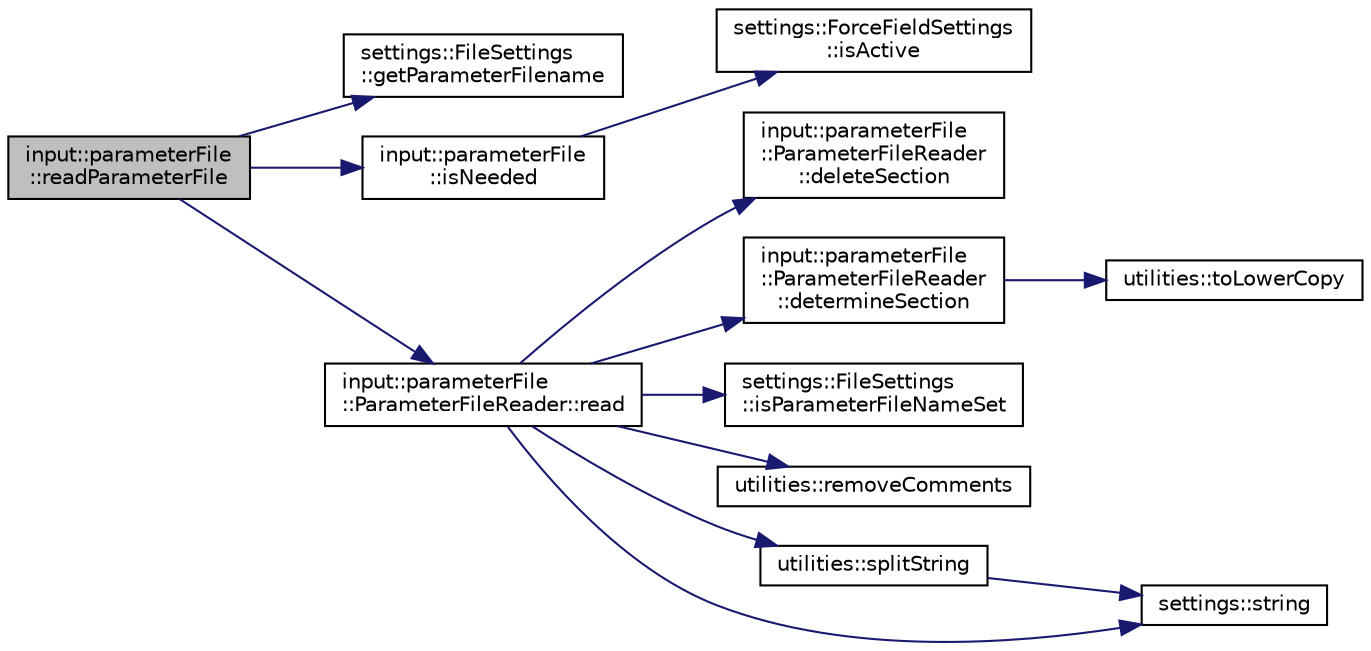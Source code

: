 digraph "input::parameterFile::readParameterFile"
{
 // LATEX_PDF_SIZE
  edge [fontname="Helvetica",fontsize="10",labelfontname="Helvetica",labelfontsize="10"];
  node [fontname="Helvetica",fontsize="10",shape=record];
  rankdir="LR";
  Node1 [label="input::parameterFile\l::readParameterFile",height=0.2,width=0.4,color="black", fillcolor="grey75", style="filled", fontcolor="black",tooltip="constructs a ParameterFileReader and reads parameter file"];
  Node1 -> Node2 [color="midnightblue",fontsize="10",style="solid",fontname="Helvetica"];
  Node2 [label="settings::FileSettings\l::getParameterFilename",height=0.2,width=0.4,color="black", fillcolor="white", style="filled",URL="$classsettings_1_1FileSettings.html#a64095b70b628b54462ab2d9e86ad74ef",tooltip=" "];
  Node1 -> Node3 [color="midnightblue",fontsize="10",style="solid",fontname="Helvetica"];
  Node3 [label="input::parameterFile\l::isNeeded",height=0.2,width=0.4,color="black", fillcolor="white", style="filled",URL="$namespaceinput_1_1parameterFile.html#a3ff23245dca7ac014a9a1074b0a28909",tooltip="checks if reading topology file is needed"];
  Node3 -> Node4 [color="midnightblue",fontsize="10",style="solid",fontname="Helvetica"];
  Node4 [label="settings::ForceFieldSettings\l::isActive",height=0.2,width=0.4,color="black", fillcolor="white", style="filled",URL="$classsettings_1_1ForceFieldSettings.html#a46f47b50b6f43e332b26c4866f1896af",tooltip=" "];
  Node1 -> Node5 [color="midnightblue",fontsize="10",style="solid",fontname="Helvetica"];
  Node5 [label="input::parameterFile\l::ParameterFileReader::read",height=0.2,width=0.4,color="black", fillcolor="white", style="filled",URL="$classinput_1_1parameterFile_1_1ParameterFileReader.html#aff7c54c352f5459a749531a0d3404937",tooltip="reads parameter file"];
  Node5 -> Node6 [color="midnightblue",fontsize="10",style="solid",fontname="Helvetica"];
  Node6 [label="input::parameterFile\l::ParameterFileReader\l::deleteSection",height=0.2,width=0.4,color="black", fillcolor="white", style="filled",URL="$classinput_1_1parameterFile_1_1ParameterFileReader.html#af721a4c3e39cd7126ce9277a37bd09b5",tooltip="deletes section from _parameterFileSections"];
  Node5 -> Node7 [color="midnightblue",fontsize="10",style="solid",fontname="Helvetica"];
  Node7 [label="input::parameterFile\l::ParameterFileReader\l::determineSection",height=0.2,width=0.4,color="black", fillcolor="white", style="filled",URL="$classinput_1_1parameterFile_1_1ParameterFileReader.html#afa4031e95537e1b11fb9cbb6928883a5",tooltip="determines which section of the parameter file the header line belongs to"];
  Node7 -> Node8 [color="midnightblue",fontsize="10",style="solid",fontname="Helvetica"];
  Node8 [label="utilities::toLowerCopy",height=0.2,width=0.4,color="black", fillcolor="white", style="filled",URL="$namespaceutilities.html#a00b80743096ddd313ba418b9a7730698",tooltip="returns a copy of a string all lower case"];
  Node5 -> Node9 [color="midnightblue",fontsize="10",style="solid",fontname="Helvetica"];
  Node9 [label="settings::FileSettings\l::isParameterFileNameSet",height=0.2,width=0.4,color="black", fillcolor="white", style="filled",URL="$classsettings_1_1FileSettings.html#a4ba38bcfba3e7776c83ea7bd81b90c24",tooltip=" "];
  Node5 -> Node10 [color="midnightblue",fontsize="10",style="solid",fontname="Helvetica"];
  Node10 [label="utilities::removeComments",height=0.2,width=0.4,color="black", fillcolor="white", style="filled",URL="$namespaceutilities.html#abbd684a64c3b01b9a51b4fb24c072d8c",tooltip="Removes comments from a line."];
  Node5 -> Node11 [color="midnightblue",fontsize="10",style="solid",fontname="Helvetica"];
  Node11 [label="utilities::splitString",height=0.2,width=0.4,color="black", fillcolor="white", style="filled",URL="$namespaceutilities.html#ab4b979e912d61a56489383f2757613b0",tooltip="Splits a string into a vector of strings at every whitespace."];
  Node11 -> Node12 [color="midnightblue",fontsize="10",style="solid",fontname="Helvetica"];
  Node12 [label="settings::string",height=0.2,width=0.4,color="black", fillcolor="white", style="filled",URL="$namespacesettings.html#a25810432631a237804b3241be4305787",tooltip="return string of manostatType"];
  Node5 -> Node12 [color="midnightblue",fontsize="10",style="solid",fontname="Helvetica"];
}

